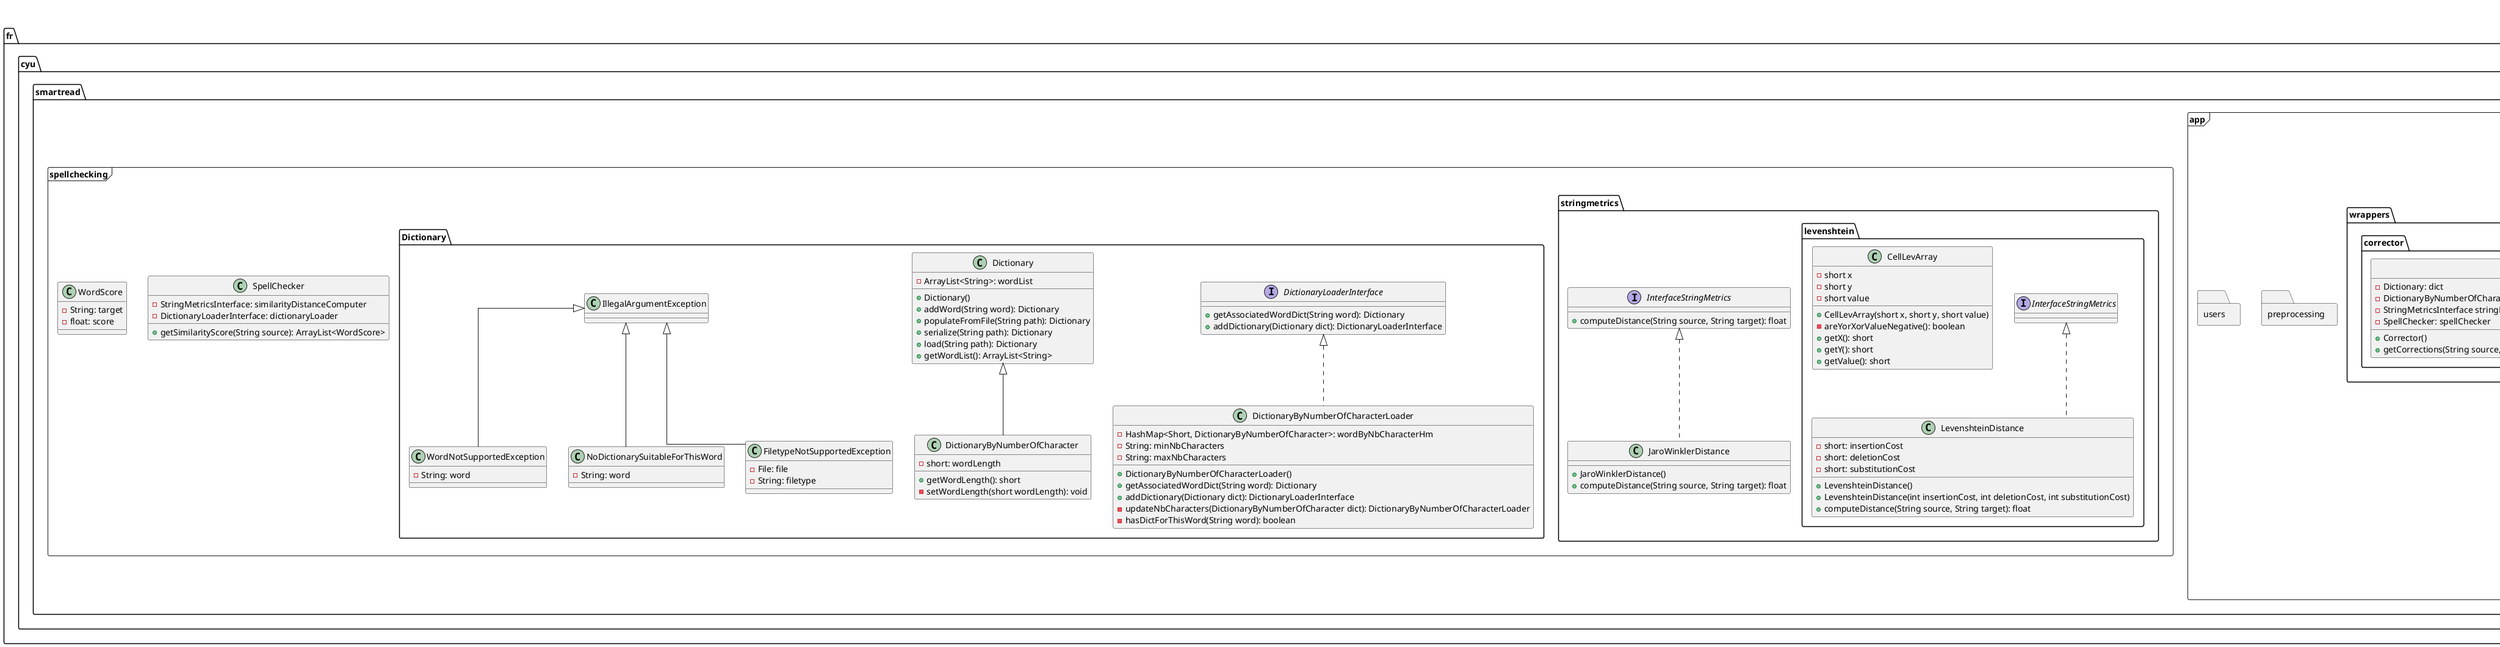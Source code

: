 @startuml "GLP_Ecriture_2023_UML"

skinparam linetype ortho

set namespaceSeparator .

title Projet Ecriture - UML

package fr.cyu.smartread {
    package deeplearning <<Frame>> {
        package activationfunctions <<Folder>> {
        }

        package layers <<Folder>> {
        }

        package lossfunctions <<Folder>> {
        }
    }

    package app <<Frame>> {
        package gui <<Folder>> {
            package eventmanager {
                abstract class Subject {
                    -listeners: Collection<Subject>

                    +subscribe(EventListenerInterface eventListener): void
                    +unsubscribe(EventListenerInterface eventListener): void
                    +notify(Object o): void
                }
                interface Observer {
                    +update(): void
                }
            }

            package components {
                package card {
                    package view {
                        class CardView extends Observer {
                            -cardHeader: CardHeaderView
                            -cardBody: CardBodyView
                            -cardFooter: CardFooterView

                            +update(): void
                        }

                        package cardheader {
                            class CardHeaderView
                            class MainStatLabel
                            class SecondaryStatsFrame
                            class SecondaryStatLabel
                        }

                        package cardbody {
                            class CardBodyView implements JFrame{
                                -drawingZone: DrawingZone
                            }

                            class DrawingZone extends Graphics {
                                - drawingZoneImg: BufferedImage
                                + getDrawingZoneImg(): BufferedImage
                            }
                        }

                        package cardfooter {
                            class CardFooterView extends JFrame{
                                - closeButton: CardFooterButton
                                - clearButton: CardFooterButton
                                - statButton: CardFooterButton

                                +getCloseButton()
                                +getClearButton()
                                +getStatButton()
                            }

                            class CardFooterButton {
                                - button: JButton
                                - icon: Icon

                                + getButton()
                            }

                            class CardFooterClearButton extends CardFooterButton {
                                - static clearIcon: Icon
                            }

                            class CardFooterStatsButton extends CardFooterButton {
                                - static StatsIcon: Icon
                            }

                            class CardFooterCloseButton extends CardFooterButton {
                                - static CloseIcon: Icon
                            }
                        }
                    }

                    class CardModel extends Subject {
                        -id: in                        - cardFooterView: CardFooterViewt
                        -predictions: ArrayList<PredictedLetter>
                        -drawingZoneImg: BufferedImage
                        -isBeingDeleted: boolean
                        -static blankImage: BufferedImage

                        +setDrawingZoneImg(BufferedImage img): void
                        +computePredictionLetter(): void
                        +setPrediction(ArrayList<PredictedLetter> newPredictions)
                    }

                    package controller {
                        class CardDrawingZoneController implements ActionListener {
                            - cardBodyView: CardBodyView
                            + actionPerformed: void
                            + updateDrawingZoneImg(): void
                        }

                        class CardButtonClearController implements ActionListener {
                            - cardFooterView: CardFooterView
                            + actionPerformed(): void
                            + clearDrawingZoneImg(): void
                        }

                        class CardButtonStatController implements ActionListener {
                            - cardFooterView: CardFooterView
                            + actionPerformed(): void
                            + openStatWindows(): void
                        }

                        class CardButtonCloseController implements ActionListener {
                            - cardFooterView: CardFooterView
                            + actionPerformed(): void
                            + deleteCard(): void
                            + setIsBeingDeleted(boolean isBeingDeleted): void
                        }
                    }
                }

                package cardwrapper {
                    class CardsWrapperView {
                        -cardsScrollPaneView: CardsWrapperScrollPaneView
                        -buttonPaneView: CardsWrapperButtonsView
                    }
                    class CardsWrapperButtonsView {
                        -addButton: fef
                        -removeButton: fef
                    }
                    class CardsWrapperScrollPaneView extends javax.swing.JScrollPane {
                        -cardsList: ArrayList<CardView>
                    }
                    class CardsWrapperModel extends Subject {
                        -recognizedWord: LinkedHashMap<PredictedLetter>
                        - {static} startNumberOfCards: int

                        +addPredictedLetter()
                        +deletePredictedLetter(id: int)
                        +deleteLastCard()
                    }
                    class CardsWrapperOnDrawingZoneChangeController implements Observer
                    class CardsWrapperButtonAddController implements javax.swing.ActionListener {
                        -view: CardsWrapperView

                        +actionPerformed(): void
                        -addNewCard(): void
                    }
                    class CardsWrapperButtonRemoveController implements javax.swing.ActionListener {
                        -view: CardsWrapperView

                        +actionPerformed(): void
                        -deleteLastCard(): void
                    }
                    class CardsWrapperOnChangeController implements Observer {
                        -cardsWrapperModel: CardsWrapperModel

                        +update(): void
                    }
                }
            }

            package pallet {
                class ColorPallet
                class BorderPallet
                class FontPallet
            }
        }

        package preprocessing <<Folder>> {
        }

        package wrappers <<Folder>> {
            package corrector <<Folder>> {
                class Corrector {
                    -Dictionary: dict
                    -DictionaryByNumberOfCharacterLoader dictLoader
                    -StringMetricsInterface stringMetrics
                    -SpellChecker: spellChecker

                    +Corrector()
                    +getCorrections(String source, Collection<WordScore> listWords): Collection<CorrectionWords>
                }
            }
        }

        package users <<Folder>> {
        }
    }

    package spellchecking <<Frame>> {
        class SpellChecker {
            -StringMetricsInterface: similarityDistanceComputer
            -DictionaryLoaderInterface: dictionaryLoader

            +getSimilarityScore(String source): ArrayList<WordScore>
        }

        class WordScore {
            - String: target
            - float: score
        }

        package stringmetrics <<Folder>> {
            interface InterfaceStringMetrics {
                +computeDistance(String source, String target): float
            }

            package levenshtein <<Folder>> {
                class LevenshteinDistance implements InterfaceStringMetrics {
                    -short: insertionCost
                    -short: deletionCost
                    -short: substitutionCost

                    +LevenshteinDistance()
                    +LevenshteinDistance(int insertionCost, int deletionCost, int substitutionCost)
                    +computeDistance(String source, String target): float
                }

                class CellLevArray {
                    - short x
                    - short y
                    - short value

                    +CellLevArray(short x, short y, short value)
                    -areYorXorValueNegative(): boolean
                    +getX(): short
                    +getY(): short
                    +getValue(): short
                }
            }

            class JaroWinklerDistance implements InterfaceStringMetrics {
                +JaroWinklerDistance()
                +computeDistance(String source, String target): float
            }
        }
        package Dictionary <<Folder>> {
                    interface DictionaryLoaderInterface {
                        +getAssociatedWordDict(String word): Dictionary
                        +addDictionary(Dictionary dict): DictionaryLoaderInterface
                    }

                    class DictionaryByNumberOfCharacterLoader implements DictionaryLoaderInterface {
                        -HashMap<Short, DictionaryByNumberOfCharacter>: wordByNbCharacterHm
                        -String: minNbCharacters
                        -String: maxNbCharacters

                        +DictionaryByNumberOfCharacterLoader()
                        +getAssociatedWordDict(String word): Dictionary
                        +addDictionary(Dictionary dict): DictionaryLoaderInterface
                        -updateNbCharacters(DictionaryByNumberOfCharacter dict): DictionaryByNumberOfCharacterLoader
                        -hasDictForThisWord(String word): boolean
                    }

                    class Dictionary {
                        -ArrayList<String>: wordList

                        +Dictionary()
                        +addWord(String word): Dictionary
                        +populateFromFile(String path): Dictionary
                        +serialize(String path): Dictionary
                        +load(String path): Dictionary
                        +getWordList(): ArrayList<String>
                    }

                    class DictionaryByNumberOfCharacter extends Dictionary {
                        -short: wordLength

                        +getWordLength(): short
                        -setWordLength(short wordLength): void
                    }

                    class WordNotSupportedException extends IllegalArgumentException {
                        -String: word
                    }

                    class NoDictionarySuitableForThisWord extends IllegalArgumentException {
                        -String: word
                    }

                    class FiletypeNotSupportedException extends IllegalArgumentException {
                        -File: file
                        -String: filetype
                    }
                }
    }
}

@enduml